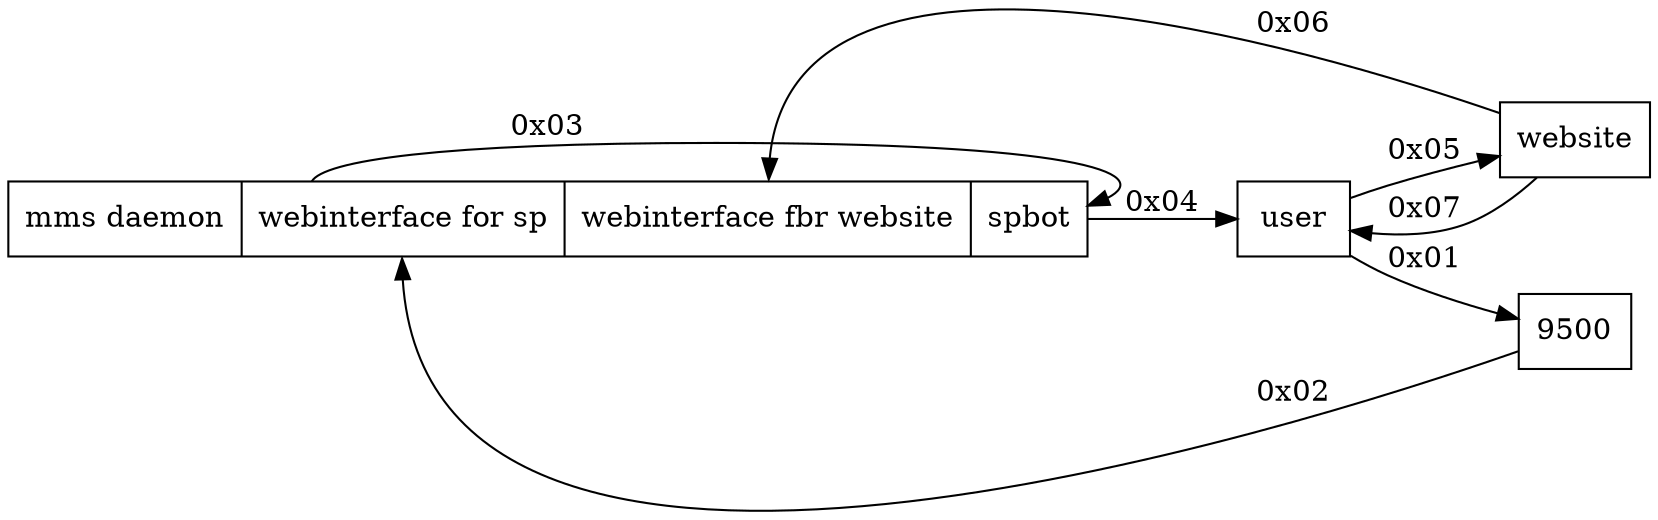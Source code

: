 digraph R {
    rankdir=LR;
    node [ shape=record ];
    backend [ label="{<f0>  mms\ daemon|<f1>  webinterface\ for\ sp|<f2>  webinterface\ fbr\ website|<f3>  spbot}"];
    web [ label="website"];
    sp  [ label="9500"];
    user [ label="user"];

    user -> sp [ label="0x01" ];
    sp ->   backend:f1 [ label="0x02" ];
    backend:f1   ->  backend:f3 [ label="0x03" ];
    backend:f3   ->  user [ label="0x04" ];
    user    ->  web [ label="0x05" ];
    web     ->  backend:f2 [ label="0x06" ];
    web     ->  user [ label="0x07"];
}